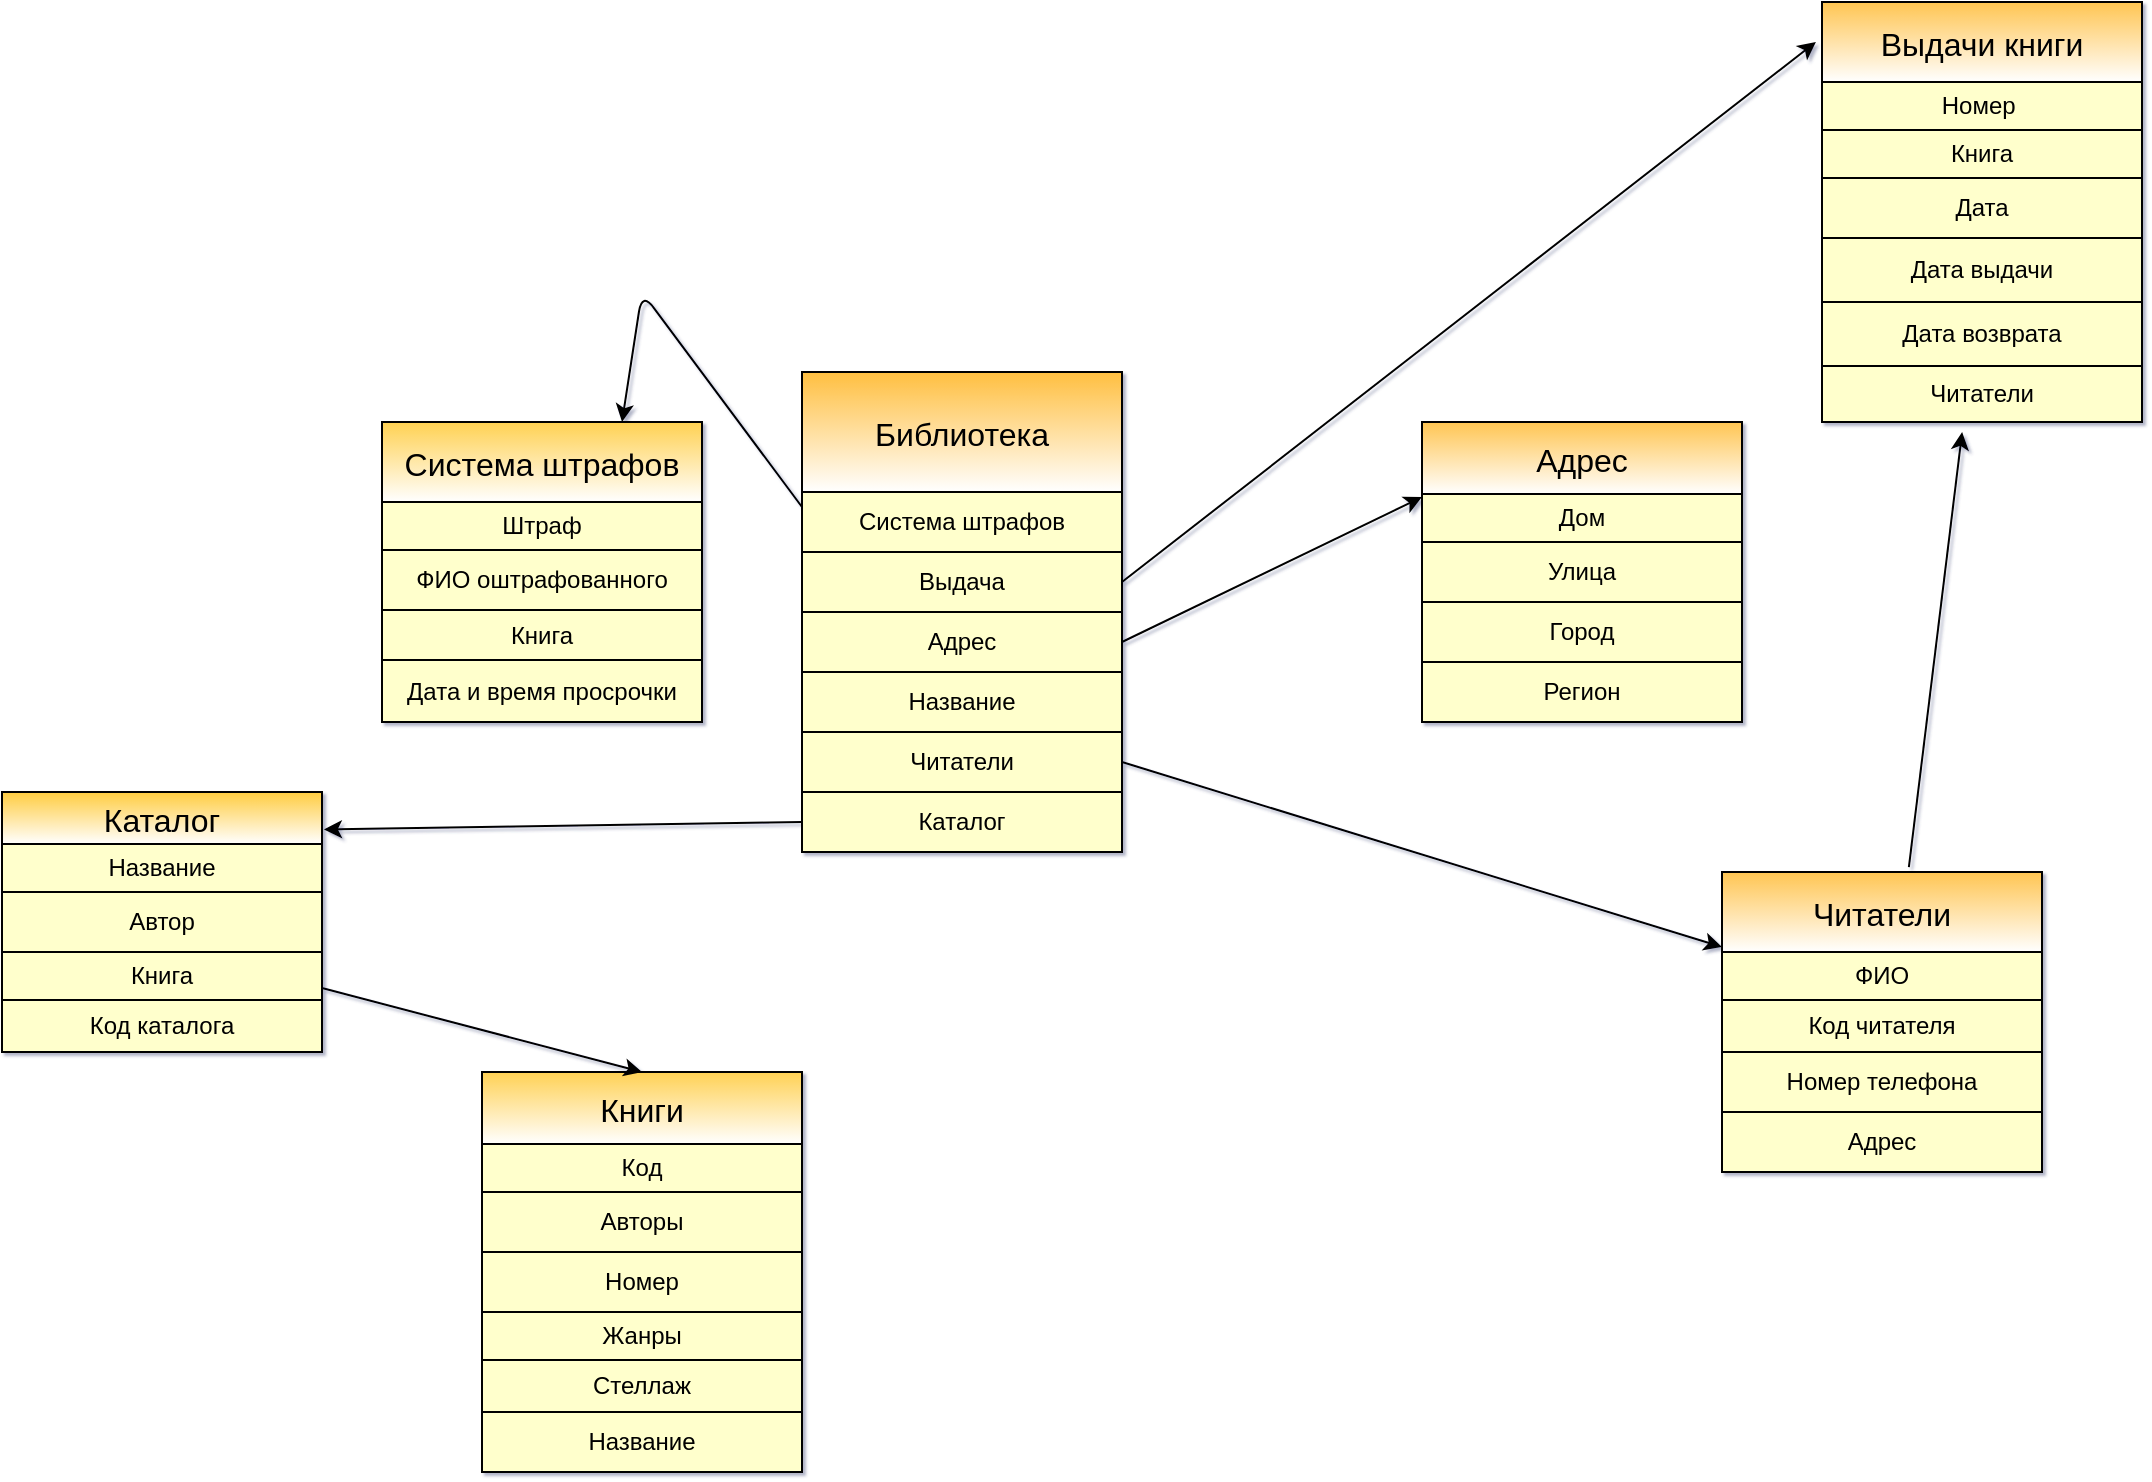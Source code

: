 <mxfile version="14.4.8" type="github">
  <diagram id="svhdN8_qwg-8alWqO27w" name="Библиотека">
    <mxGraphModel dx="2276" dy="2005" grid="1" gridSize="10" guides="1" tooltips="1" connect="1" arrows="1" fold="1" page="1" pageScale="1" pageWidth="827" pageHeight="1169" background="none" math="0" shadow="1">
      <root>
        <mxCell id="0" />
        <mxCell id="AJRSuZmiTqvOx0K_vsic-136" value="Untitled Layer" style="" parent="0" />
        <mxCell id="1" style="" parent="0" />
        <mxCell id="AJRSuZmiTqvOx0K_vsic-28" value="Читатели" style="swimlane;fontStyle=0;childLayout=stackLayout;horizontal=1;startSize=40;horizontalStack=0;resizeParent=1;resizeParentMax=0;resizeLast=0;collapsible=1;marginBottom=0;align=center;fontSize=16;gradientDirection=north;gradientColor=#FFC552;" vertex="1" parent="1">
          <mxGeometry x="810" y="400" width="160" height="150" as="geometry" />
        </mxCell>
        <mxCell id="AJRSuZmiTqvOx0K_vsic-70" style="edgeStyle=orthogonalEdgeStyle;rounded=0;orthogonalLoop=1;jettySize=auto;html=1;exitX=0.5;exitY=1;exitDx=0;exitDy=0;entryX=0.5;entryY=0;entryDx=0;entryDy=0;fontFamily=Helvetica;" edge="1" parent="AJRSuZmiTqvOx0K_vsic-28" source="AJRSuZmiTqvOx0K_vsic-36" target="AJRSuZmiTqvOx0K_vsic-38">
          <mxGeometry relative="1" as="geometry" />
        </mxCell>
        <mxCell id="AJRSuZmiTqvOx0K_vsic-36" value="ФИО" style="rounded=0;whiteSpace=wrap;html=1;fontFamily=Helvetica;fillColor=#FFFFCC;" vertex="1" parent="AJRSuZmiTqvOx0K_vsic-28">
          <mxGeometry y="40" width="160" height="24" as="geometry" />
        </mxCell>
        <mxCell id="AJRSuZmiTqvOx0K_vsic-138" value="Код читателя" style="rounded=0;whiteSpace=wrap;html=1;fillColor=#FFFFCC;gradientColor=none;fontFamily=Helvetica;fontSize=12;" vertex="1" parent="AJRSuZmiTqvOx0K_vsic-28">
          <mxGeometry y="64" width="160" height="26" as="geometry" />
        </mxCell>
        <mxCell id="AJRSuZmiTqvOx0K_vsic-38" value="Номер телефона" style="rounded=0;whiteSpace=wrap;html=1;fontFamily=Helvetica;fillColor=#FFFFCC;" vertex="1" parent="AJRSuZmiTqvOx0K_vsic-28">
          <mxGeometry y="90" width="160" height="30" as="geometry" />
        </mxCell>
        <mxCell id="AJRSuZmiTqvOx0K_vsic-37" value="Адрес" style="rounded=0;whiteSpace=wrap;html=1;fontFamily=Helvetica;fillColor=#FFFFCC;" vertex="1" parent="AJRSuZmiTqvOx0K_vsic-28">
          <mxGeometry y="120" width="160" height="30" as="geometry" />
        </mxCell>
        <mxCell id="AJRSuZmiTqvOx0K_vsic-32" value="Каталог" style="swimlane;fontStyle=0;childLayout=stackLayout;horizontal=1;startSize=26;horizontalStack=0;resizeParent=1;resizeParentMax=0;resizeLast=0;collapsible=1;marginBottom=0;align=center;fontSize=16;gradientDirection=north;gradientColor=#FFCC40;" vertex="1" parent="1">
          <mxGeometry x="-50" y="360" width="160" height="130" as="geometry" />
        </mxCell>
        <mxCell id="AJRSuZmiTqvOx0K_vsic-39" value="Название" style="rounded=0;whiteSpace=wrap;html=1;fontFamily=Helvetica;fillColor=#FFFFCC;" vertex="1" parent="AJRSuZmiTqvOx0K_vsic-32">
          <mxGeometry y="26" width="160" height="24" as="geometry" />
        </mxCell>
        <mxCell id="AJRSuZmiTqvOx0K_vsic-40" value="Автор" style="rounded=0;whiteSpace=wrap;html=1;fontFamily=Helvetica;fillColor=#FFFFCC;" vertex="1" parent="AJRSuZmiTqvOx0K_vsic-32">
          <mxGeometry y="50" width="160" height="30" as="geometry" />
        </mxCell>
        <mxCell id="AJRSuZmiTqvOx0K_vsic-41" value="Книга" style="rounded=0;whiteSpace=wrap;html=1;fontFamily=Helvetica;fillColor=#FFFFCC;" vertex="1" parent="AJRSuZmiTqvOx0K_vsic-32">
          <mxGeometry y="80" width="160" height="24" as="geometry" />
        </mxCell>
        <mxCell id="AJRSuZmiTqvOx0K_vsic-137" value="Код каталога" style="rounded=0;whiteSpace=wrap;html=1;fillColor=#FFFFCC;gradientColor=none;fontFamily=Helvetica;fontSize=12;" vertex="1" parent="AJRSuZmiTqvOx0K_vsic-32">
          <mxGeometry y="104" width="160" height="26" as="geometry" />
        </mxCell>
        <mxCell id="AJRSuZmiTqvOx0K_vsic-46" value="Выдачи книги" style="swimlane;fontStyle=0;childLayout=stackLayout;horizontal=1;startSize=40;horizontalStack=0;resizeParent=1;resizeParentMax=0;resizeLast=0;collapsible=1;marginBottom=0;align=center;fontSize=16;gradientDirection=north;gradientColor=#FFC552;" vertex="1" parent="1">
          <mxGeometry x="860" y="-35" width="160" height="210" as="geometry" />
        </mxCell>
        <mxCell id="AJRSuZmiTqvOx0K_vsic-51" value="Номер&amp;nbsp;" style="rounded=0;whiteSpace=wrap;html=1;fontFamily=Helvetica;fillColor=#FFFFCC;" vertex="1" parent="AJRSuZmiTqvOx0K_vsic-46">
          <mxGeometry y="40" width="160" height="24" as="geometry" />
        </mxCell>
        <mxCell id="AJRSuZmiTqvOx0K_vsic-50" value="Книга" style="rounded=0;whiteSpace=wrap;html=1;fontFamily=Helvetica;fillColor=#FFFFCC;" vertex="1" parent="AJRSuZmiTqvOx0K_vsic-46">
          <mxGeometry y="64" width="160" height="24" as="geometry" />
        </mxCell>
        <mxCell id="AJRSuZmiTqvOx0K_vsic-52" value="Дата" style="rounded=0;whiteSpace=wrap;html=1;fontFamily=Helvetica;fillColor=#FFFFCC;" vertex="1" parent="AJRSuZmiTqvOx0K_vsic-46">
          <mxGeometry y="88" width="160" height="30" as="geometry" />
        </mxCell>
        <mxCell id="AJRSuZmiTqvOx0K_vsic-146" value="Дата выдачи" style="rounded=0;whiteSpace=wrap;html=1;fillColor=#FFFFCC;gradientColor=none;fontFamily=Helvetica;fontSize=12;" vertex="1" parent="AJRSuZmiTqvOx0K_vsic-46">
          <mxGeometry y="118" width="160" height="32" as="geometry" />
        </mxCell>
        <mxCell id="AJRSuZmiTqvOx0K_vsic-147" value="Дата возврата" style="rounded=0;whiteSpace=wrap;html=1;fillColor=#FFFFCC;gradientColor=none;fontFamily=Helvetica;fontSize=12;" vertex="1" parent="AJRSuZmiTqvOx0K_vsic-46">
          <mxGeometry y="150" width="160" height="32" as="geometry" />
        </mxCell>
        <mxCell id="AJRSuZmiTqvOx0K_vsic-149" value="Читатели" style="rounded=0;whiteSpace=wrap;html=1;fillColor=#FFFFCC;gradientColor=none;fontFamily=Helvetica;fontSize=12;" vertex="1" parent="AJRSuZmiTqvOx0K_vsic-46">
          <mxGeometry y="182" width="160" height="28" as="geometry" />
        </mxCell>
        <mxCell id="AJRSuZmiTqvOx0K_vsic-60" value="Библиотека" style="swimlane;fontStyle=0;childLayout=stackLayout;horizontal=1;startSize=60;horizontalStack=0;resizeParent=1;resizeParentMax=0;resizeLast=0;collapsible=1;marginBottom=0;align=center;fontSize=16;gradientDirection=north;gradientColor=#FFBF40;" vertex="1" parent="1">
          <mxGeometry x="350" y="150" width="160" height="240" as="geometry" />
        </mxCell>
        <mxCell id="AJRSuZmiTqvOx0K_vsic-66" value="Система штрафов" style="rounded=0;whiteSpace=wrap;html=1;fontFamily=Helvetica;fillColor=#FFFFCC;" vertex="1" parent="AJRSuZmiTqvOx0K_vsic-60">
          <mxGeometry y="60" width="160" height="30" as="geometry" />
        </mxCell>
        <mxCell id="AJRSuZmiTqvOx0K_vsic-65" value="Выдача" style="rounded=0;whiteSpace=wrap;html=1;fontFamily=Helvetica;fillColor=#FFFFCC;" vertex="1" parent="AJRSuZmiTqvOx0K_vsic-60">
          <mxGeometry y="90" width="160" height="30" as="geometry" />
        </mxCell>
        <mxCell id="AJRSuZmiTqvOx0K_vsic-68" value="Адрес" style="rounded=0;whiteSpace=wrap;html=1;fontFamily=Helvetica;fillColor=#FFFFCC;" vertex="1" parent="AJRSuZmiTqvOx0K_vsic-60">
          <mxGeometry y="120" width="160" height="30" as="geometry" />
        </mxCell>
        <mxCell id="AJRSuZmiTqvOx0K_vsic-69" value="Название" style="rounded=0;whiteSpace=wrap;html=1;fontFamily=Helvetica;fillColor=#FFFFCC;" vertex="1" parent="AJRSuZmiTqvOx0K_vsic-60">
          <mxGeometry y="150" width="160" height="30" as="geometry" />
        </mxCell>
        <mxCell id="AJRSuZmiTqvOx0K_vsic-67" value="Читатели" style="rounded=0;whiteSpace=wrap;html=1;fontFamily=Helvetica;fillColor=#FFFFCC;" vertex="1" parent="AJRSuZmiTqvOx0K_vsic-60">
          <mxGeometry y="180" width="160" height="30" as="geometry" />
        </mxCell>
        <mxCell id="AJRSuZmiTqvOx0K_vsic-64" value="Каталог" style="rounded=0;whiteSpace=wrap;html=1;fontFamily=Helvetica;fillColor=#FFFFCC;" vertex="1" parent="AJRSuZmiTqvOx0K_vsic-60">
          <mxGeometry y="210" width="160" height="30" as="geometry" />
        </mxCell>
        <mxCell id="AJRSuZmiTqvOx0K_vsic-71" style="edgeStyle=orthogonalEdgeStyle;rounded=0;orthogonalLoop=1;jettySize=auto;html=1;exitX=0.5;exitY=1;exitDx=0;exitDy=0;fontFamily=Helvetica;" edge="1" parent="AJRSuZmiTqvOx0K_vsic-60" source="AJRSuZmiTqvOx0K_vsic-66" target="AJRSuZmiTqvOx0K_vsic-66">
          <mxGeometry relative="1" as="geometry" />
        </mxCell>
        <mxCell id="AJRSuZmiTqvOx0K_vsic-73" value="" style="endArrow=classic;html=1;fontFamily=Helvetica;exitX=1;exitY=0.5;exitDx=0;exitDy=0;entryX=0;entryY=0.25;entryDx=0;entryDy=0;" edge="1" parent="1" source="AJRSuZmiTqvOx0K_vsic-67" target="AJRSuZmiTqvOx0K_vsic-28">
          <mxGeometry width="50" height="50" relative="1" as="geometry">
            <mxPoint x="390" y="340" as="sourcePoint" />
            <mxPoint x="440" y="290" as="targetPoint" />
          </mxGeometry>
        </mxCell>
        <mxCell id="AJRSuZmiTqvOx0K_vsic-74" value="" style="endArrow=classic;html=1;fontFamily=Helvetica;exitX=0;exitY=0.5;exitDx=0;exitDy=0;entryX=1.006;entryY=0.144;entryDx=0;entryDy=0;entryPerimeter=0;" edge="1" parent="1" source="AJRSuZmiTqvOx0K_vsic-64" target="AJRSuZmiTqvOx0K_vsic-32">
          <mxGeometry width="50" height="50" relative="1" as="geometry">
            <mxPoint x="390" y="340" as="sourcePoint" />
            <mxPoint x="290" y="390" as="targetPoint" />
          </mxGeometry>
        </mxCell>
        <mxCell id="AJRSuZmiTqvOx0K_vsic-80" value="" style="endArrow=classic;html=1;fontFamily=Helvetica;exitX=0;exitY=0.25;exitDx=0;exitDy=0;entryX=0.75;entryY=0;entryDx=0;entryDy=0;" edge="1" parent="1" source="AJRSuZmiTqvOx0K_vsic-66" target="AJRSuZmiTqvOx0K_vsic-89">
          <mxGeometry width="50" height="50" relative="1" as="geometry">
            <mxPoint x="390" y="340" as="sourcePoint" />
            <mxPoint x="240" y="140" as="targetPoint" />
            <Array as="points">
              <mxPoint x="270" y="110" />
            </Array>
          </mxGeometry>
        </mxCell>
        <mxCell id="AJRSuZmiTqvOx0K_vsic-81" value="" style="endArrow=classic;html=1;fontFamily=Helvetica;entryX=-0.019;entryY=0.095;entryDx=0;entryDy=0;entryPerimeter=0;exitX=1;exitY=0.5;exitDx=0;exitDy=0;" edge="1" parent="1" source="AJRSuZmiTqvOx0K_vsic-65" target="AJRSuZmiTqvOx0K_vsic-46">
          <mxGeometry width="50" height="50" relative="1" as="geometry">
            <mxPoint x="390" y="340" as="sourcePoint" />
            <mxPoint x="440" y="290" as="targetPoint" />
          </mxGeometry>
        </mxCell>
        <mxCell id="AJRSuZmiTqvOx0K_vsic-82" value="" style="endArrow=classic;html=1;fontFamily=Helvetica;exitX=1;exitY=0.5;exitDx=0;exitDy=0;entryX=0;entryY=0.25;entryDx=0;entryDy=0;" edge="1" parent="1" source="AJRSuZmiTqvOx0K_vsic-68" target="AJRSuZmiTqvOx0K_vsic-83">
          <mxGeometry width="50" height="50" relative="1" as="geometry">
            <mxPoint x="390" y="340" as="sourcePoint" />
            <mxPoint x="590" y="255" as="targetPoint" />
          </mxGeometry>
        </mxCell>
        <mxCell id="AJRSuZmiTqvOx0K_vsic-83" value="Адрес" style="swimlane;fontStyle=0;childLayout=stackLayout;horizontal=1;startSize=36;horizontalStack=0;resizeParent=1;resizeParentMax=0;resizeLast=0;collapsible=1;marginBottom=0;align=center;fontSize=16;gradientDirection=north;gradientColor=#FFC552;" vertex="1" parent="1">
          <mxGeometry x="660" y="175" width="160" height="150" as="geometry" />
        </mxCell>
        <mxCell id="AJRSuZmiTqvOx0K_vsic-88" value="Дом" style="rounded=0;whiteSpace=wrap;html=1;fontFamily=Helvetica;fillColor=#FFFFCC;" vertex="1" parent="AJRSuZmiTqvOx0K_vsic-83">
          <mxGeometry y="36" width="160" height="24" as="geometry" />
        </mxCell>
        <mxCell id="AJRSuZmiTqvOx0K_vsic-87" value="Улица" style="rounded=0;whiteSpace=wrap;html=1;fontFamily=Helvetica;fillColor=#FFFFCC;" vertex="1" parent="AJRSuZmiTqvOx0K_vsic-83">
          <mxGeometry y="60" width="160" height="30" as="geometry" />
        </mxCell>
        <mxCell id="AJRSuZmiTqvOx0K_vsic-150" value="Город" style="rounded=0;whiteSpace=wrap;html=1;fillColor=#FFFFCC;gradientColor=none;fontFamily=Helvetica;fontSize=12;" vertex="1" parent="AJRSuZmiTqvOx0K_vsic-83">
          <mxGeometry y="90" width="160" height="30" as="geometry" />
        </mxCell>
        <mxCell id="AJRSuZmiTqvOx0K_vsic-151" value="Регион" style="rounded=0;whiteSpace=wrap;html=1;fillColor=#FFFFCC;gradientColor=none;fontFamily=Helvetica;fontSize=12;" vertex="1" parent="AJRSuZmiTqvOx0K_vsic-83">
          <mxGeometry y="120" width="160" height="30" as="geometry" />
        </mxCell>
        <mxCell id="AJRSuZmiTqvOx0K_vsic-89" value="Система штрафов" style="swimlane;fontStyle=0;childLayout=stackLayout;horizontal=1;startSize=40;horizontalStack=0;resizeParent=1;resizeParentMax=0;resizeLast=0;collapsible=1;marginBottom=0;align=center;fontSize=16;gradientDirection=north;gradientColor=#FFD152;" vertex="1" parent="1">
          <mxGeometry x="140" y="175" width="160" height="150" as="geometry" />
        </mxCell>
        <mxCell id="AJRSuZmiTqvOx0K_vsic-93" value="Штраф" style="rounded=0;whiteSpace=wrap;html=1;fontFamily=Helvetica;fillColor=#FFFFCC;" vertex="1" parent="AJRSuZmiTqvOx0K_vsic-89">
          <mxGeometry y="40" width="160" height="24" as="geometry" />
        </mxCell>
        <mxCell id="AJRSuZmiTqvOx0K_vsic-94" value="ФИО оштрафованного" style="rounded=0;whiteSpace=wrap;html=1;fontFamily=Helvetica;fillColor=#FFFFCC;" vertex="1" parent="AJRSuZmiTqvOx0K_vsic-89">
          <mxGeometry y="64" width="160" height="30" as="geometry" />
        </mxCell>
        <mxCell id="AJRSuZmiTqvOx0K_vsic-95" value="Книга" style="rounded=0;whiteSpace=wrap;html=1;fontFamily=Helvetica;fillColor=#FFFFCC;" vertex="1" parent="AJRSuZmiTqvOx0K_vsic-89">
          <mxGeometry y="94" width="160" height="25" as="geometry" />
        </mxCell>
        <mxCell id="AJRSuZmiTqvOx0K_vsic-96" value="Дата и время просрочки" style="rounded=0;whiteSpace=wrap;html=1;fontFamily=Helvetica;fillColor=#FFFFCC;" vertex="1" parent="AJRSuZmiTqvOx0K_vsic-89">
          <mxGeometry y="119" width="160" height="31" as="geometry" />
        </mxCell>
        <mxCell id="AJRSuZmiTqvOx0K_vsic-98" value="Книги" style="swimlane;fontStyle=0;childLayout=stackLayout;horizontal=1;startSize=36;horizontalStack=0;resizeParent=1;resizeParentMax=0;resizeLast=0;collapsible=1;marginBottom=0;align=center;fontSize=16;gradientDirection=north;gradientColor=#FFD154;" vertex="1" parent="1">
          <mxGeometry x="190" y="500" width="160" height="200" as="geometry" />
        </mxCell>
        <mxCell id="AJRSuZmiTqvOx0K_vsic-103" value="Код" style="rounded=0;whiteSpace=wrap;html=1;fontFamily=Helvetica;fillColor=#FFFFCC;" vertex="1" parent="AJRSuZmiTqvOx0K_vsic-98">
          <mxGeometry y="36" width="160" height="24" as="geometry" />
        </mxCell>
        <mxCell id="AJRSuZmiTqvOx0K_vsic-104" value="Авторы" style="rounded=0;whiteSpace=wrap;html=1;fontFamily=Helvetica;fillColor=#FFFFCC;" vertex="1" parent="AJRSuZmiTqvOx0K_vsic-98">
          <mxGeometry y="60" width="160" height="30" as="geometry" />
        </mxCell>
        <mxCell id="AJRSuZmiTqvOx0K_vsic-105" value="Номер" style="rounded=0;whiteSpace=wrap;html=1;fontFamily=Helvetica;fillColor=#FFFFCC;" vertex="1" parent="AJRSuZmiTqvOx0K_vsic-98">
          <mxGeometry y="90" width="160" height="30" as="geometry" />
        </mxCell>
        <mxCell id="AJRSuZmiTqvOx0K_vsic-102" value="Жанры" style="rounded=0;whiteSpace=wrap;html=1;fontFamily=Helvetica;fillColor=#FFFFCC;" vertex="1" parent="AJRSuZmiTqvOx0K_vsic-98">
          <mxGeometry y="120" width="160" height="24" as="geometry" />
        </mxCell>
        <mxCell id="AJRSuZmiTqvOx0K_vsic-106" value="Стеллаж" style="rounded=0;whiteSpace=wrap;html=1;fontFamily=Helvetica;fillColor=#FFFFCC;" vertex="1" parent="AJRSuZmiTqvOx0K_vsic-98">
          <mxGeometry y="144" width="160" height="26" as="geometry" />
        </mxCell>
        <mxCell id="AJRSuZmiTqvOx0K_vsic-107" value="Название" style="rounded=0;whiteSpace=wrap;html=1;fontFamily=Helvetica;fillColor=#FFFFCC;" vertex="1" parent="AJRSuZmiTqvOx0K_vsic-98">
          <mxGeometry y="170" width="160" height="30" as="geometry" />
        </mxCell>
        <mxCell id="AJRSuZmiTqvOx0K_vsic-108" value="" style="endArrow=classic;html=1;fontFamily=Helvetica;exitX=1;exitY=0.75;exitDx=0;exitDy=0;entryX=0.5;entryY=0;entryDx=0;entryDy=0;" edge="1" parent="1" source="AJRSuZmiTqvOx0K_vsic-41" target="AJRSuZmiTqvOx0K_vsic-98">
          <mxGeometry width="50" height="50" relative="1" as="geometry">
            <mxPoint x="390" y="420" as="sourcePoint" />
            <mxPoint x="440" y="460" as="targetPoint" />
          </mxGeometry>
        </mxCell>
        <mxCell id="AJRSuZmiTqvOx0K_vsic-148" value="" style="endArrow=classic;html=1;fontFamily=Helvetica;fontSize=12;exitX=0.584;exitY=-0.016;exitDx=0;exitDy=0;exitPerimeter=0;entryX=0.438;entryY=1.179;entryDx=0;entryDy=0;entryPerimeter=0;" edge="1" parent="1" source="AJRSuZmiTqvOx0K_vsic-28" target="AJRSuZmiTqvOx0K_vsic-149">
          <mxGeometry width="50" height="50" relative="1" as="geometry">
            <mxPoint x="570" y="150" as="sourcePoint" />
            <mxPoint x="950" y="230" as="targetPoint" />
          </mxGeometry>
        </mxCell>
      </root>
    </mxGraphModel>
  </diagram>
</mxfile>
